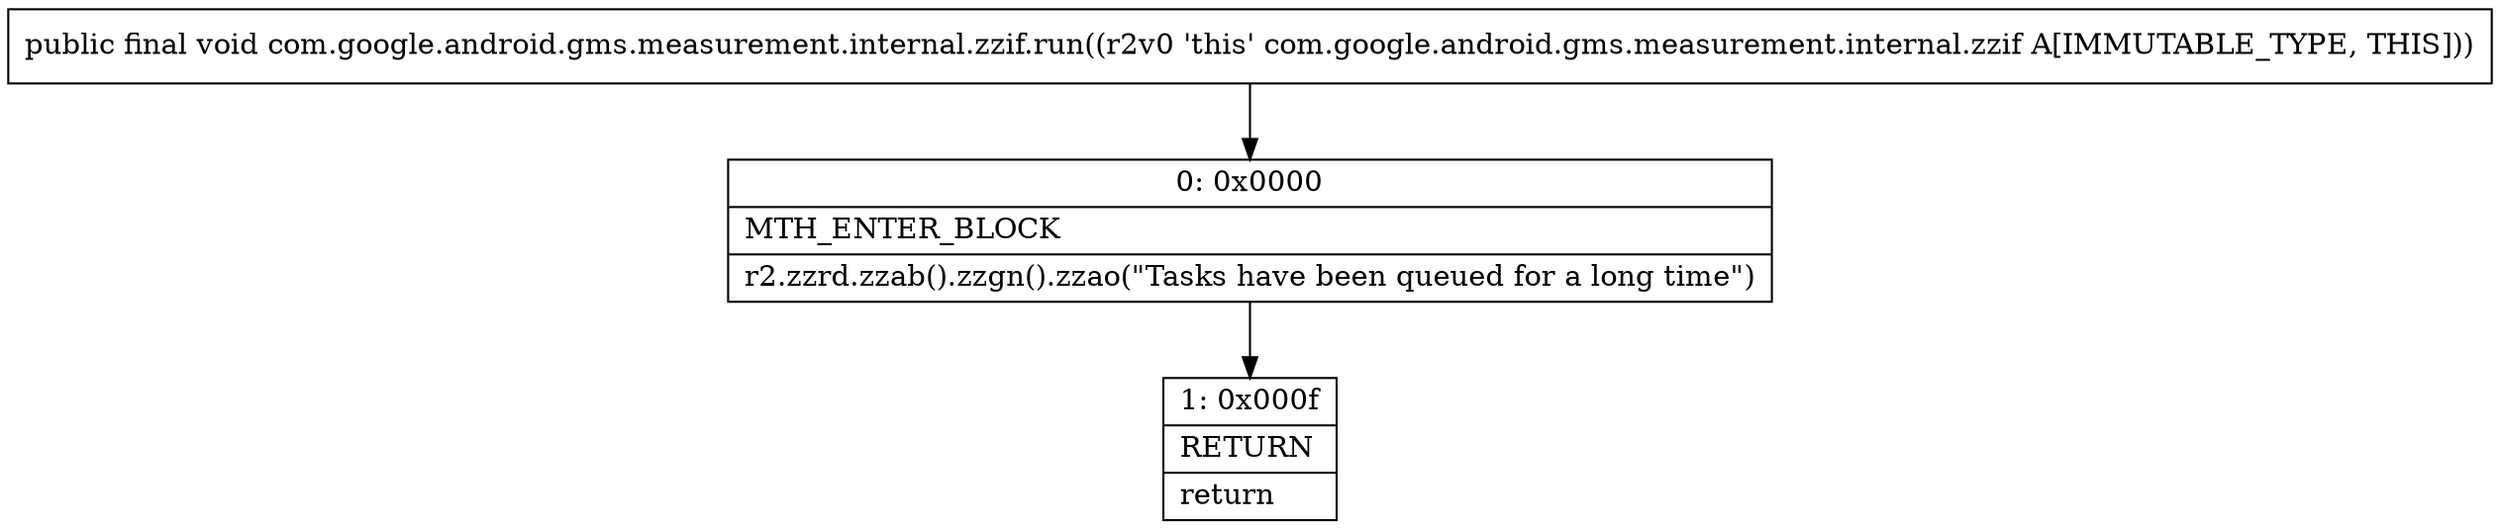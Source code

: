 digraph "CFG forcom.google.android.gms.measurement.internal.zzif.run()V" {
Node_0 [shape=record,label="{0\:\ 0x0000|MTH_ENTER_BLOCK\l|r2.zzrd.zzab().zzgn().zzao(\"Tasks have been queued for a long time\")\l}"];
Node_1 [shape=record,label="{1\:\ 0x000f|RETURN\l|return\l}"];
MethodNode[shape=record,label="{public final void com.google.android.gms.measurement.internal.zzif.run((r2v0 'this' com.google.android.gms.measurement.internal.zzif A[IMMUTABLE_TYPE, THIS])) }"];
MethodNode -> Node_0;
Node_0 -> Node_1;
}

